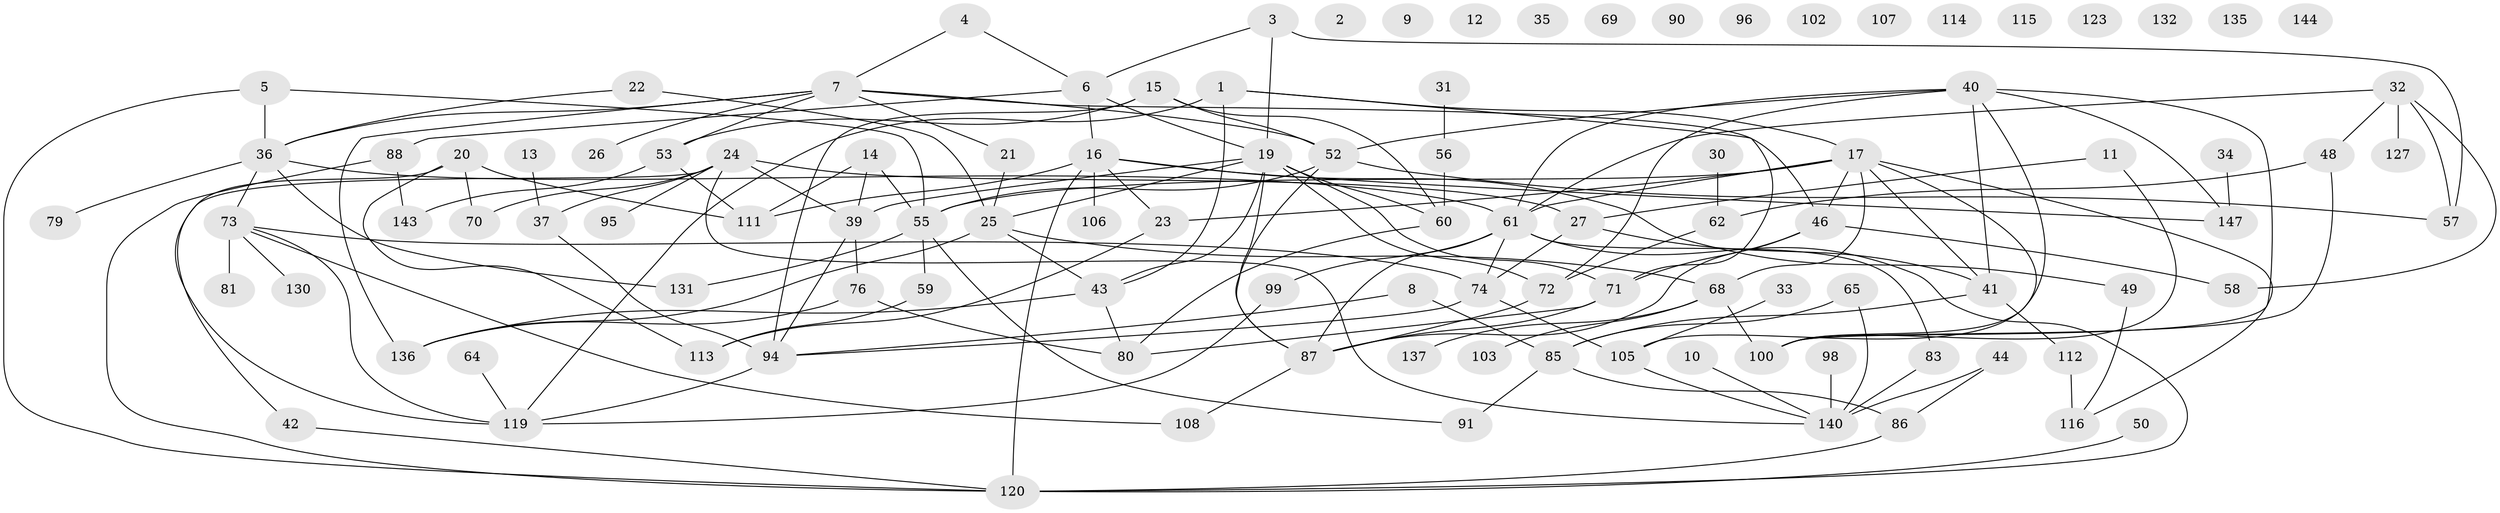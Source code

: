 // original degree distribution, {4: 0.22297297297297297, 0: 0.10135135135135136, 3: 0.21621621621621623, 2: 0.1891891891891892, 1: 0.14864864864864866, 5: 0.08108108108108109, 7: 0.02702702702702703, 6: 0.013513513513513514}
// Generated by graph-tools (version 1.1) at 2025/41/03/06/25 10:41:23]
// undirected, 106 vertices, 160 edges
graph export_dot {
graph [start="1"]
  node [color=gray90,style=filled];
  1 [super="+28"];
  2;
  3;
  4;
  5 [super="+51"];
  6 [super="+128"];
  7 [super="+29"];
  8;
  9;
  10;
  11 [super="+92"];
  12;
  13;
  14 [super="+97"];
  15;
  16 [super="+18"];
  17 [super="+63"];
  19 [super="+134"];
  20 [super="+109"];
  21;
  22;
  23;
  24 [super="+54"];
  25 [super="+110"];
  26;
  27;
  30;
  31;
  32 [super="+129"];
  33;
  34;
  35;
  36 [super="+38"];
  37;
  39 [super="+45"];
  40 [super="+141"];
  41 [super="+118"];
  42;
  43 [super="+84"];
  44 [super="+47"];
  46 [super="+125"];
  48 [super="+104"];
  49 [super="+66"];
  50;
  52 [super="+75"];
  53 [super="+82"];
  55 [super="+77"];
  56;
  57 [super="+67"];
  58;
  59 [super="+133"];
  60 [super="+93"];
  61 [super="+146"];
  62;
  64;
  65;
  68 [super="+124"];
  69;
  70;
  71 [super="+122"];
  72;
  73 [super="+78"];
  74 [super="+89"];
  76 [super="+121"];
  79;
  80;
  81;
  83;
  85 [super="+101"];
  86;
  87 [super="+126"];
  88;
  90;
  91;
  94 [super="+145"];
  95;
  96;
  98;
  99;
  100 [super="+142"];
  102;
  103;
  105;
  106;
  107;
  108;
  111;
  112;
  113 [super="+117"];
  114;
  115;
  116;
  119 [super="+139"];
  120 [super="+138"];
  123;
  127;
  130;
  131;
  132;
  135;
  136;
  137;
  140 [super="+148"];
  143;
  144;
  147;
  1 -- 43;
  1 -- 119;
  1 -- 17;
  1 -- 71;
  3 -- 57;
  3 -- 6;
  3 -- 19;
  4 -- 6;
  4 -- 7;
  5 -- 120;
  5 -- 55;
  5 -- 36;
  6 -- 19;
  6 -- 16;
  6 -- 88;
  7 -- 136;
  7 -- 36;
  7 -- 21;
  7 -- 53;
  7 -- 26;
  7 -- 46;
  7 -- 52;
  8 -- 94;
  8 -- 85;
  10 -- 140;
  11 -- 27;
  11 -- 100;
  13 -- 37;
  14 -- 39;
  14 -- 111;
  14 -- 55;
  15 -- 52;
  15 -- 53;
  15 -- 60;
  15 -- 94;
  16 -- 106;
  16 -- 120;
  16 -- 147;
  16 -- 49;
  16 -- 23;
  16 -- 111;
  17 -- 55;
  17 -- 116;
  17 -- 100;
  17 -- 23;
  17 -- 41;
  17 -- 61;
  17 -- 46;
  17 -- 68;
  19 -- 72;
  19 -- 25;
  19 -- 71;
  19 -- 43;
  19 -- 87;
  19 -- 39;
  19 -- 60;
  20 -- 111;
  20 -- 119;
  20 -- 113;
  20 -- 70;
  21 -- 25;
  22 -- 36;
  22 -- 25;
  23 -- 113;
  24 -- 140;
  24 -- 37;
  24 -- 70;
  24 -- 39;
  24 -- 42;
  24 -- 27;
  24 -- 95;
  25 -- 136;
  25 -- 43;
  25 -- 68;
  27 -- 41;
  27 -- 74;
  30 -- 62;
  31 -- 56;
  32 -- 61;
  32 -- 57;
  32 -- 58;
  32 -- 127;
  32 -- 48;
  33 -- 105;
  34 -- 147;
  36 -- 73;
  36 -- 131;
  36 -- 79;
  36 -- 61;
  37 -- 94;
  39 -- 76;
  39 -- 94;
  40 -- 52;
  40 -- 61;
  40 -- 147;
  40 -- 100;
  40 -- 41;
  40 -- 72;
  40 -- 105;
  41 -- 85;
  41 -- 112;
  42 -- 120;
  43 -- 136;
  43 -- 80;
  44 -- 140;
  44 -- 86;
  46 -- 58;
  46 -- 87;
  46 -- 71;
  48 -- 62;
  48 -- 100;
  49 -- 116;
  50 -- 120;
  52 -- 57;
  52 -- 55;
  52 -- 87;
  53 -- 111;
  53 -- 143;
  55 -- 59;
  55 -- 91;
  55 -- 131;
  56 -- 60;
  59 -- 113;
  60 -- 80;
  61 -- 87;
  61 -- 99;
  61 -- 83;
  61 -- 120;
  61 -- 74;
  62 -- 72;
  64 -- 119;
  65 -- 85;
  65 -- 140 [weight=2];
  68 -- 137;
  68 -- 100;
  68 -- 103;
  71 -- 87;
  71 -- 80;
  72 -- 87;
  73 -- 81;
  73 -- 130;
  73 -- 74;
  73 -- 108;
  73 -- 119;
  74 -- 105;
  74 -- 94;
  76 -- 136;
  76 -- 80;
  83 -- 140;
  85 -- 91;
  85 -- 86;
  86 -- 120;
  87 -- 108;
  88 -- 120;
  88 -- 143;
  94 -- 119;
  98 -- 140;
  99 -- 119;
  105 -- 140;
  112 -- 116;
}
